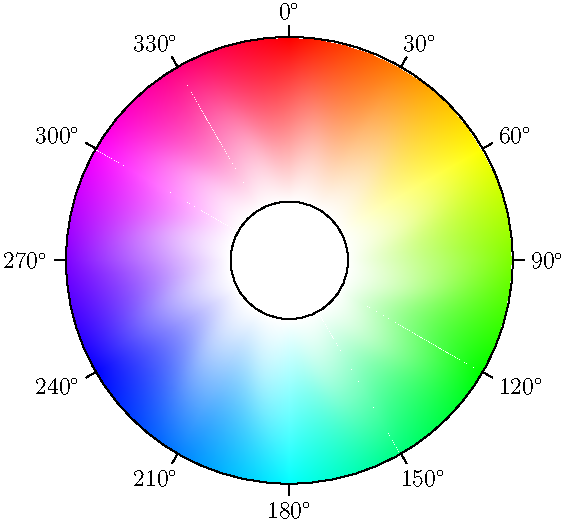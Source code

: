 // Author: John Bowman
size(10cm,0);

real r=1;
real R=3.8;

int step=30;
path p=arc(0,r,0,step);
path P=arc(0,R,step,0);
for(int h=0; h < 360; h += step) {
  transform t=rotate(90-h);
  tensorshade(t*p--t*P--cycle,
              new pen[] {white,white,hsv(h-step,1,1),hsv(h,1,1)});
}

for(int h=0; h < 360; h += 30) {
  pair v=R*dir(90-h);
  draw(Label(string(h)+"$^\circ$",EndPoint),(v--1.05v));
}

draw(circle(0,r));
draw(circle(0,R));
